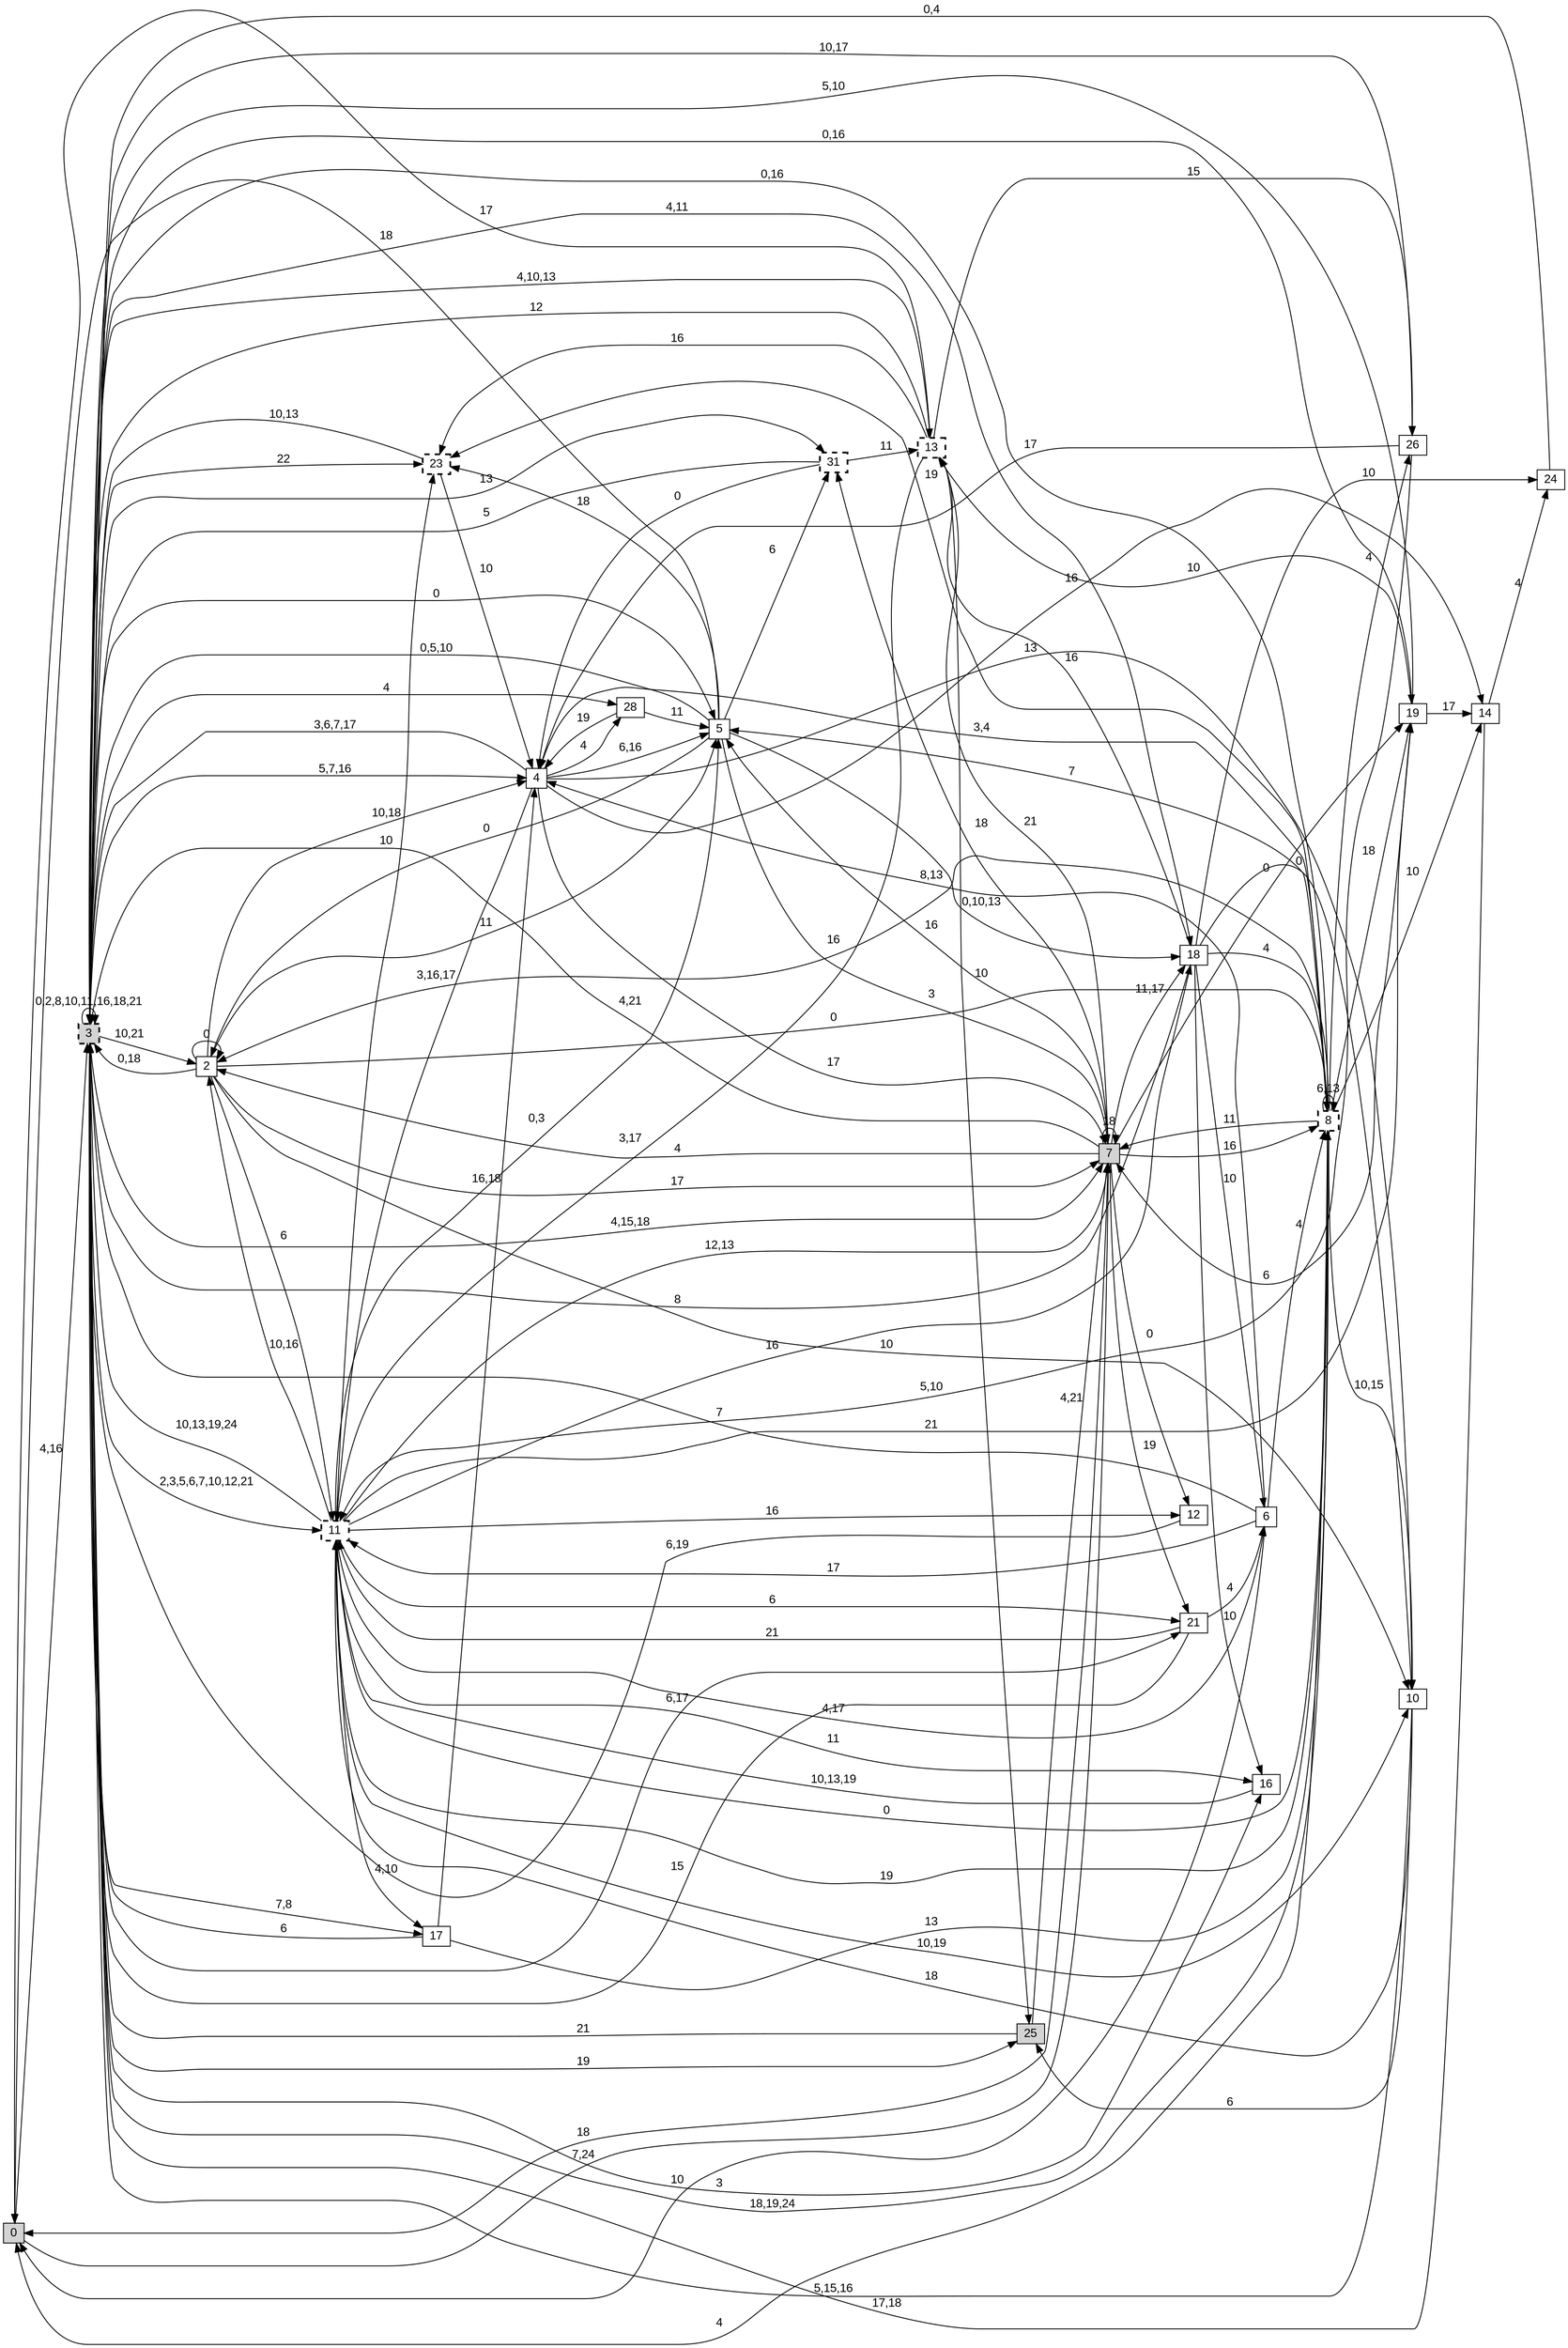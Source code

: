 digraph "NDFA" {
  rankdir=LR
  node [shape=box width=0.1 height=0.1 fontname=Arial]
  edge [fontname=Arial]
/* Estados */
 s0 [label="0" style="filled"] /* I:1 F:0 D:0 */
 s2 [label="2" ] /* I:0 F:0 D:0 */
 s3 [label="3" style="filled,bold,dashed"] /* I:1 F:1 D:0 */
 s4 [label="4" ] /* I:0 F:0 D:0 */
 s5 [label="5" ] /* I:0 F:0 D:0 */
 s6 [label="6" ] /* I:0 F:0 D:0 */
 s7 [label="7" style="filled"] /* I:1 F:0 D:0 */
 s8 [label="8" style="bold,dashed"] /* I:0 F:1 D:0 */
 s10 [label="10" ] /* I:0 F:0 D:0 */
 s11 [label="11" style="bold,dashed"] /* I:0 F:1 D:0 */
 s12 [label="12" ] /* I:0 F:0 D:0 */
 s13 [label="13" style="bold,dashed"] /* I:0 F:1 D:0 */
 s14 [label="14" ] /* I:0 F:0 D:0 */
 s16 [label="16" ] /* I:0 F:0 D:0 */
 s17 [label="17" ] /* I:0 F:0 D:0 */
 s18 [label="18" ] /* I:0 F:0 D:0 */
 s19 [label="19" ] /* I:0 F:0 D:0 */
 s21 [label="21" ] /* I:0 F:0 D:0 */
 s23 [label="23" style="bold,dashed"] /* I:0 F:1 D:0 */
 s24 [label="24" ] /* I:0 F:0 D:0 */
 s25 [label="25" style="filled"] /* I:1 F:0 D:0 */
 s26 [label="26" ] /* I:0 F:0 D:0 */
 s28 [label="28" ] /* I:0 F:0 D:0 */
 s31 [label="31" style="bold,dashed"] /* I:0 F:1 D:0 */
/* Transiciones */
  s0 -> s3 [label="4,16"]
  s0 -> s7 [label="7,24"]
  s2 -> s2 [label="0"]
  s2 -> s3 [label="0,18"]
  s2 -> s4 [label="10,18"]
  s2 -> s5 [label="11"]
  s2 -> s7 [label="17"]
  s2 -> s8 [label="0"]
  s2 -> s10 [label="10"]
  s2 -> s11 [label="6"]
  s3 -> s2 [label="10,21"]
  s3 -> s3 [label="0,2,8,10,11,16,18,21"]
  s3 -> s4 [label="5,7,16"]
  s3 -> s5 [label="0"]
  s3 -> s7 [label="4,15,18"]
  s3 -> s8 [label="18,19,24"]
  s3 -> s11 [label="2,3,5,6,7,10,12,21"]
  s3 -> s13 [label="4,10,13"]
  s3 -> s16 [label="3"]
  s3 -> s17 [label="7,8"]
  s3 -> s18 [label="4,11"]
  s3 -> s19 [label="0,16"]
  s3 -> s21 [label="6,17"]
  s3 -> s23 [label="22"]
  s3 -> s25 [label="19"]
  s3 -> s26 [label="10,17"]
  s3 -> s28 [label="4"]
  s3 -> s31 [label="13"]
  s4 -> s3 [label="3,6,7,17"]
  s4 -> s5 [label="6,16"]
  s4 -> s7 [label="17"]
  s4 -> s10 [label="13"]
  s4 -> s11 [label="3,16,17"]
  s4 -> s14 [label="16"]
  s4 -> s28 [label="4"]
  s5 -> s0 [label="18"]
  s5 -> s2 [label="0"]
  s5 -> s3 [label="0,5,10"]
  s5 -> s7 [label="3"]
  s5 -> s18 [label="0,10,13"]
  s5 -> s23 [label="18"]
  s5 -> s31 [label="6"]
  s6 -> s0 [label="10"]
  s6 -> s3 [label="7"]
  s6 -> s4 [label="8,13"]
  s6 -> s8 [label="4"]
  s6 -> s11 [label="17"]
  s7 -> s0 [label="18"]
  s7 -> s2 [label="4"]
  s7 -> s3 [label="4,21"]
  s7 -> s5 [label="16"]
  s7 -> s7 [label="18"]
  s7 -> s8 [label="16"]
  s7 -> s12 [label="0"]
  s7 -> s13 [label="21"]
  s7 -> s18 [label="11,17"]
  s7 -> s19 [label="0"]
  s7 -> s21 [label="19"]
  s7 -> s31 [label="18"]
  s8 -> s0 [label="4"]
  s8 -> s2 [label="16"]
  s8 -> s3 [label="0,16"]
  s8 -> s4 [label="3,4"]
  s8 -> s5 [label="7"]
  s8 -> s7 [label="11"]
  s8 -> s8 [label="6,13"]
  s8 -> s10 [label="10,15"]
  s8 -> s11 [label="19"]
  s8 -> s14 [label="10"]
  s8 -> s19 [label="18"]
  s8 -> s23 [label="19"]
  s8 -> s26 [label="4"]
  s10 -> s3 [label="5,15,16"]
  s10 -> s11 [label="18"]
  s10 -> s25 [label="6"]
  s11 -> s2 [label="10,16"]
  s11 -> s3 [label="10,13,19,24"]
  s11 -> s5 [label="0,3"]
  s11 -> s6 [label="4,17"]
  s11 -> s7 [label="12,13"]
  s11 -> s8 [label="0"]
  s11 -> s10 [label="10,19"]
  s11 -> s12 [label="16"]
  s11 -> s16 [label="11"]
  s11 -> s17 [label="4,10"]
  s11 -> s18 [label="16"]
  s11 -> s19 [label="21"]
  s11 -> s21 [label="6"]
  s11 -> s23 [label="10"]
  s12 -> s3 [label="6,19"]
  s13 -> s0 [label="17"]
  s13 -> s3 [label="12"]
  s13 -> s11 [label="3,17"]
  s13 -> s23 [label="16"]
  s13 -> s25 [label="10"]
  s13 -> s26 [label="15"]
  s14 -> s3 [label="17,18"]
  s14 -> s24 [label="4"]
  s16 -> s11 [label="10,13,19"]
  s17 -> s3 [label="6"]
  s17 -> s4 [label="16,18"]
  s17 -> s8 [label="13"]
  s18 -> s3 [label="8"]
  s18 -> s6 [label="10"]
  s18 -> s8 [label="4"]
  s18 -> s10 [label="0"]
  s18 -> s13 [label="16"]
  s18 -> s16 [label="10"]
  s18 -> s24 [label="10"]
  s19 -> s3 [label="5,10"]
  s19 -> s7 [label="6"]
  s19 -> s13 [label="10"]
  s19 -> s14 [label="17"]
  s21 -> s3 [label="15"]
  s21 -> s6 [label="4"]
  s21 -> s11 [label="21"]
  s23 -> s3 [label="10,13"]
  s23 -> s4 [label="10"]
  s24 -> s3 [label="0,4"]
  s25 -> s3 [label="21"]
  s25 -> s7 [label="4,21"]
  s26 -> s4 [label="17"]
  s26 -> s11 [label="5,10"]
  s28 -> s4 [label="19"]
  s28 -> s5 [label="11"]
  s31 -> s3 [label="5"]
  s31 -> s4 [label="0"]
  s31 -> s13 [label="11"]
}
